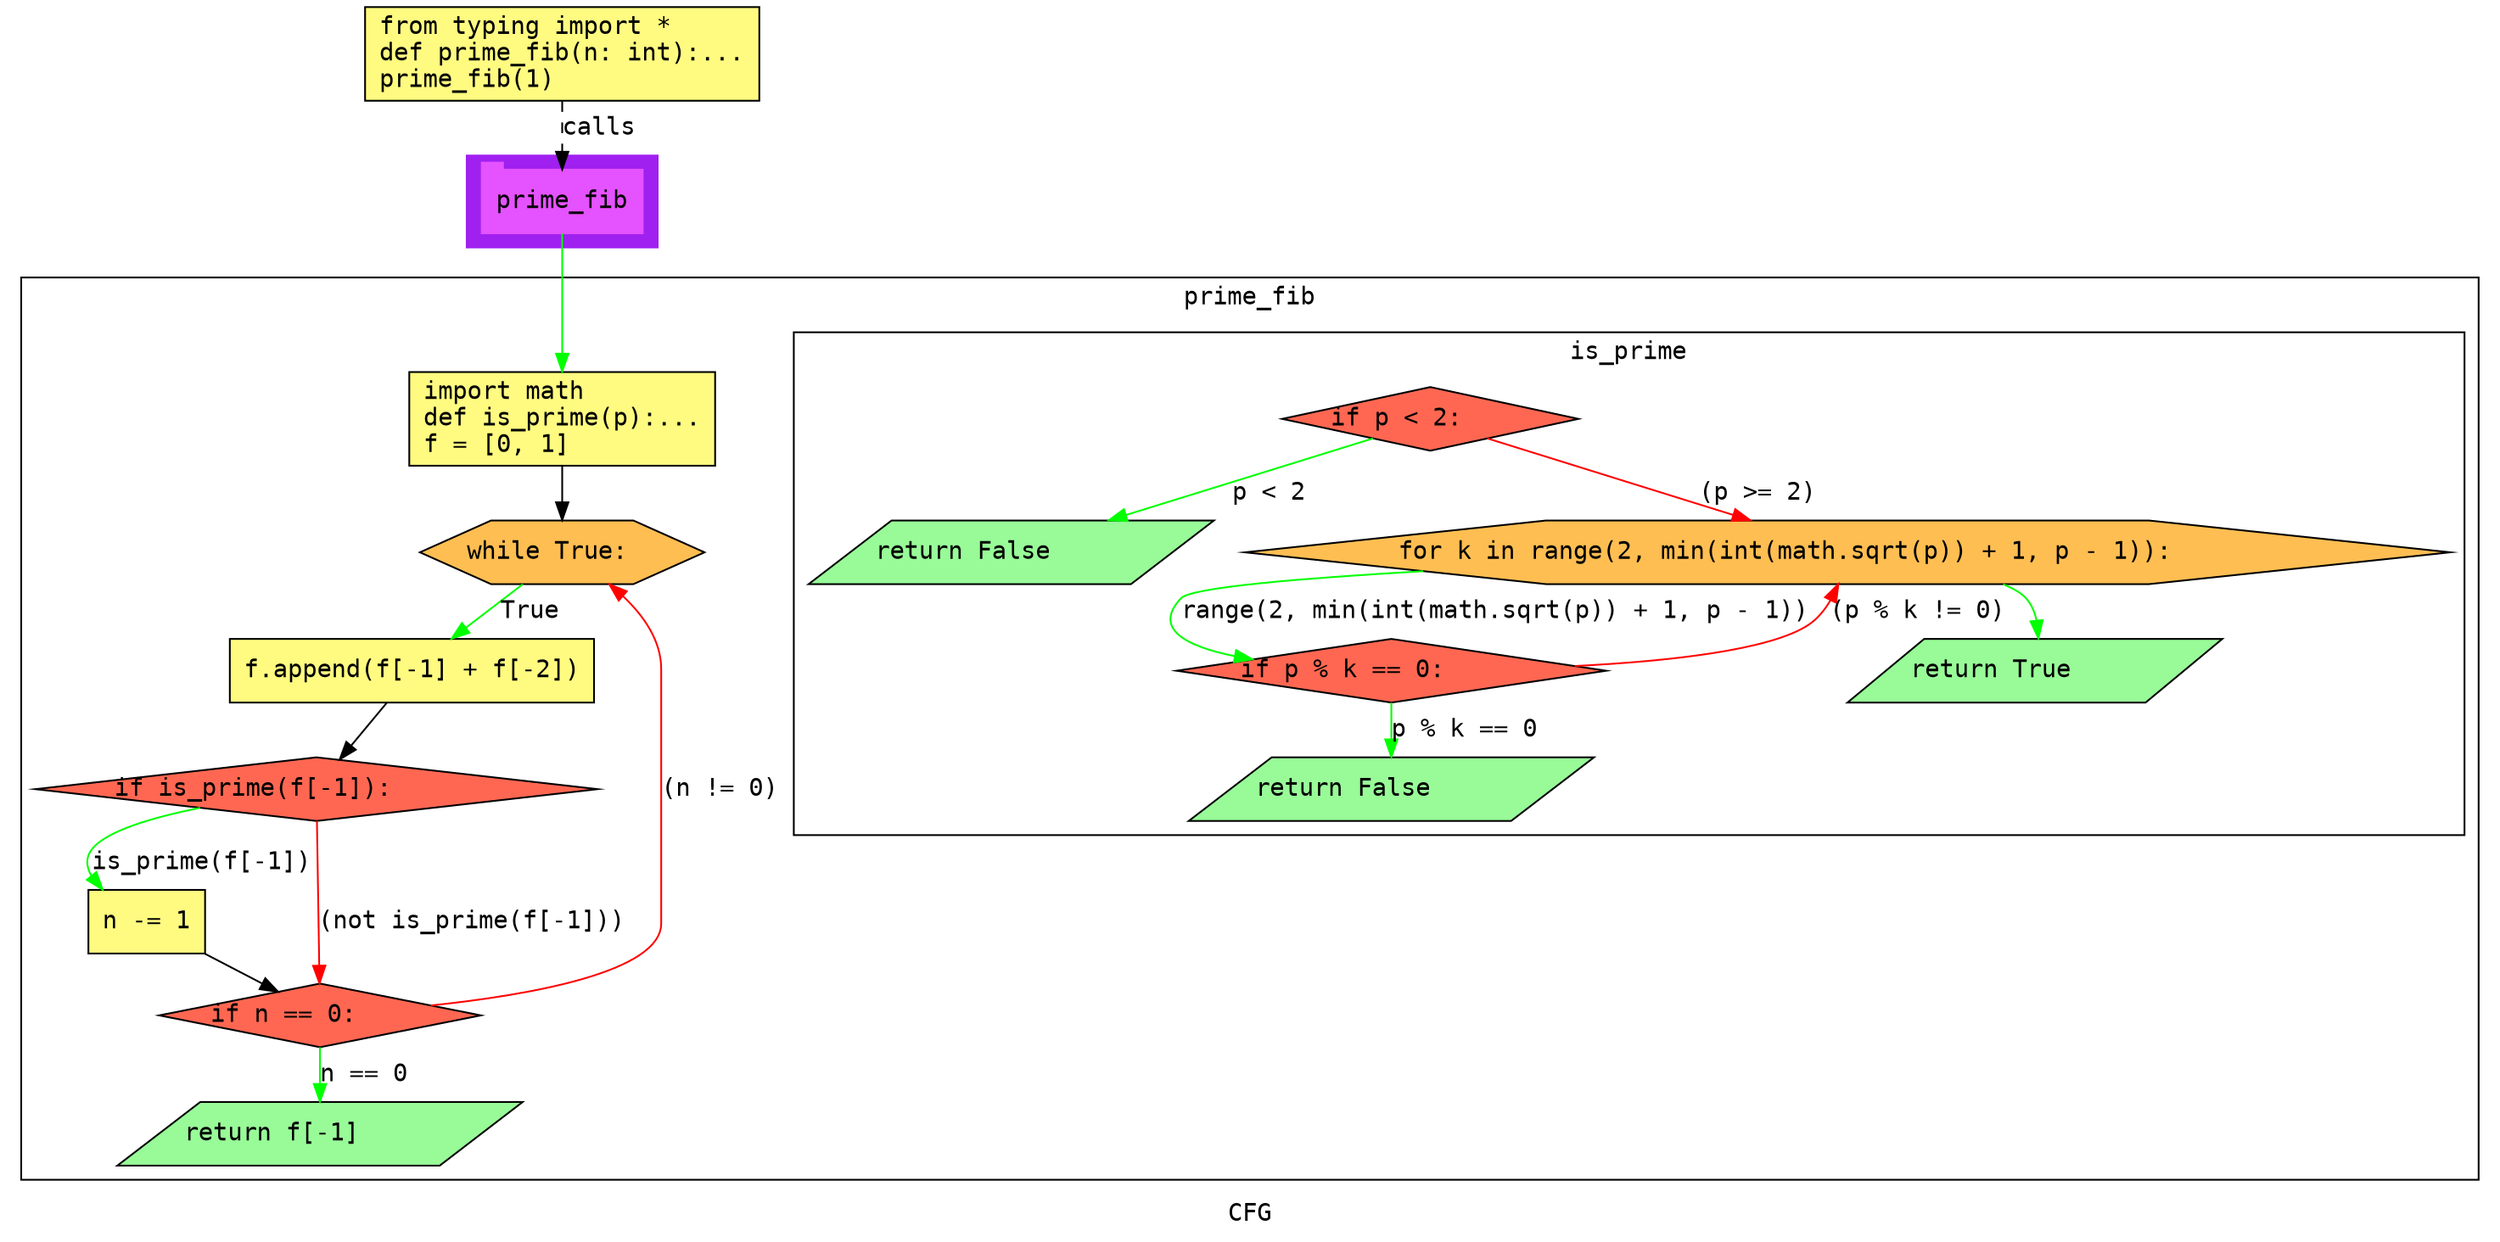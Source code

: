 digraph cluster230CFG {
	graph [bb="0,0,1398,694.5",
		compound=True,
		fontname="DejaVu Sans Mono",
		label=CFG,
		lheight=0.21,
		lp="699,11.5",
		lwidth=0.35,
		pack=False,
		rankdir=TB,
		ranksep=0.02
	];
	node [fontname="DejaVu Sans Mono",
		label="\N"
	];
	edge [fontname="DejaVu Sans Mono"];
	subgraph cluster_1 {
		graph [bb="260,558.5,368,610.5",
			color=purple,
			compound=true,
			fontname="DejaVu Sans Mono",
			label="",
			rankdir=TB,
			ranksep=0.02,
			shape=tab,
			style=filled
		];
		node [fontname="DejaVu Sans Mono"];
		edge [fontname="DejaVu Sans Mono"];
		32	[color="#E552FF",
			height=0.5,
			label=prime_fib,
			linenum="[20]",
			pos="314,584.5",
			shape=tab,
			style=filled,
			width=1.2639];
	}
	subgraph cluster0prime_fib {
		graph [bb="8,31,1390,541.5",
			compound=True,
			fontname="DejaVu Sans Mono",
			label=prime_fib,
			lheight=0.21,
			lp="699,530",
			lwidth=1.04,
			pack=False,
			rankdir=TB,
			ranksep=0.02
		];
		node [fontname="DejaVu Sans Mono"];
		edge [fontname="DejaVu Sans Mono"];
		subgraph cluster_21 {
			graph [color=purple,
				compound=true,
				fontname="DejaVu Sans Mono",
				label="",
				rankdir=TB,
				ranksep=0.02,
				shape=tab,
				style=filled
			];
			node [fontname="DejaVu Sans Mono"];
			edge [fontname="DejaVu Sans Mono"];
		}
		subgraph cluster_24 {
			graph [color=purple,
				compound=true,
				fontname="DejaVu Sans Mono",
				label="",
				rankdir=TB,
				ranksep=0.02,
				shape=tab,
				style=filled
			];
			node [fontname="DejaVu Sans Mono"];
			edge [fontname="DejaVu Sans Mono"];
		}
		subgraph cluster10is_prime {
			graph [bb="445,226,1382,510.5",
				compound=True,
				fontname="DejaVu Sans Mono",
				label=is_prime,
				lheight=0.21,
				lp="913.5,499",
				lwidth=0.93,
				pack=False,
				rankdir=TB,
				ranksep=0.02
			];
			node [fontname="DejaVu Sans Mono"];
			edge [fontname="DejaVu Sans Mono"];
			subgraph cluster_7 {
				graph [color=purple,
					compound=true,
					fontname="DejaVu Sans Mono",
					label="",
					rankdir=TB,
					ranksep=0.02,
					shape=tab,
					style=filled
				];
				node [fontname="DejaVu Sans Mono"];
				edge [fontname="DejaVu Sans Mono"];
			}
			5	[fillcolor="#FF6752",
				height=0.5,
				label="if p < 2:\l",
				linenum="[6]",
				pos="799,461.5",
				shape=diamond,
				style="filled,solid",
				width=2.3234];
			6	[fillcolor="#98fb98",
				height=0.5,
				label="return False\l",
				linenum="[7]",
				pos="564,386",
				shape=parallelogram,
				style="filled,solid",
				width=3.0706];
			5 -> 6	[color=green,
				label="p < 2",
				lp="709,419.5",
				pos="e,618.51,404.05 766.32,450.28 730.72,439.15 672.88,421.05 628.14,407.06"];
			7	[fillcolor="#FFBE52",
				height=0.5,
				label="for k in range(2, min(int(math.sqrt(p)) + 1, p - 1)):\l",
				linenum="[8]",
				pos="1033,386",
				shape=hexagon,
				style="filled,solid",
				width=9.4645];
			5 -> 7	[color=red,
				label="(p >= 2)",
				lp="983.5,419.5",
				pos="e,978.72,404.05 831.54,450.28 866.99,439.15 924.59,421.05 969.14,407.06"];
			13	[fillcolor="#FF6752",
				height=0.5,
				label="if p % k == 0:\l",
				linenum="[9]",
				pos="777,319",
				shape=diamond,
				style="filled,solid",
				width=3.3702];
			7 -> 13	[color=green,
				label="range(2, min(int(math.sqrt(p)) + 1, p - 1))",
				lp="829.5,352.5",
				pos="e,694.07,324.79 791.79,375.46 719.59,371.4 657.78,366.18 652,360 635,341.85 655.22,331.9 684.02,326.46"];
			14	[fillcolor="#98fb98",
				height=0.5,
				label="return True\l",
				linenum="[11]",
				pos="1139,319",
				shape=parallelogram,
				style="filled,solid",
				width=2.8323];
			7 -> 14	[color=green,
				pos="e,1141,337.36 1121.1,367.91 1126.9,365.54 1131.4,362.9 1134,360 1137.1,356.49 1138.9,352.08 1139.9,347.47"];
			13 -> 7	[color=red,
				label="(p % k != 0)",
				lp="1073,352.5",
				pos="e,1027.8,368 879.85,321.74 932.32,324.44 989.53,330.71 1011,345 1016.2,348.43 1020.2,353.5 1023.4,358.88"];
			15	[fillcolor="#98fb98",
				height=0.5,
				label="return False\l",
				linenum="[10]",
				pos="777,252",
				shape=parallelogram,
				style="filled,solid",
				width=3.0706];
			13 -> 15	[color=green,
				label="p % k == 0",
				lp="818.5,285.5",
				pos="e,777,270.19 777,300.92 777,294.7 777,287.5 777,280.6"];
		}
		3	[fillcolor="#FFFB81",
			height=0.73611,
			label="import math\ldef is_prime(p):...\lf = [0, 1]\l",
			linenum="[3, 5, 12]",
			pos="314,461.5",
			shape=rectangle,
			style="filled,solid",
			width=2.4028];
		20	[fillcolor="#FFBE52",
			height=0.5,
			label="while True:\l",
			linenum="[13]",
			pos="314,386",
			shape=hexagon,
			style="filled,solid",
			width=2.2306];
		3 -> 20	[color=black,
			pos="e,314,404.27 314,434.79 314,428.16 314,421.01 314,414.3"];
		21	[fillcolor="#FFFB81",
			height=0.5,
			label="f.append(f[-1] + f[-2])\l",
			linenum="[14]",
			pos="229,319",
			shape=rectangle,
			style="filled,solid",
			width=2.8611];
		20 -> 21	[color=green,
			label=True,
			lp="296,352.5",
			pos="e,251.48,337.19 291.67,367.92 281.89,360.44 270.25,351.54 259.68,343.46"];
		24	[fillcolor="#FF6752",
			height=0.5,
			label="if is_prime(f[-1]):\l",
			linenum="[15]",
			pos="175,252",
			shape=diamond,
			style="filled,solid",
			width=4.4171];
		21 -> 24	[color=black,
			pos="e,188.17,268.85 214.81,300.92 208.62,293.47 201.27,284.62 194.57,276.56"];
		26	[fillcolor="#FFFB81",
			height=0.5,
			label="n -= 1\l",
			linenum="[16]",
			pos="79,177",
			shape=rectangle,
			style="filled,solid",
			width=0.91667];
		24 -> 26	[color=green,
			label="is_prime(f[-1])",
			lp="110,210.5",
			pos="e,54.076,195.12 109.15,241.43 82.456,236.07 56.013,228.36 48,218 44.281,213.19 44.837,208.06 47.628,203.13"];
		27	[fillcolor="#FF6752",
			height=0.5,
			label="if n == 0:\l",
			linenum="[17]",
			pos="177,124",
			shape=diamond,
			style="filled,solid",
			width=2.5277];
		24 -> 27	[color=red,
			label="(not is_prime(f[-1]))",
			lp="263,177",
			pos="e,176.73,142.13 175.27,234.01 175.6,213.06 176.17,177.19 176.57,152.35"];
		26 -> 27	[color=black,
			pos="e,153.32,137.32 111.91,158.88 122.29,153.47 133.77,147.5 144.15,142.1"];
		27 -> 20	[color=red,
			label="(n != 0)",
			lp="403.5,252",
			pos="e,340.69,367.86 239.66,129.61 296.02,135.53 370,148.53 370,176 370,320 370,320 370,320 370,336.13 359.98,350.24 348.42,361.16"];
		28	[fillcolor="#98fb98",
			height=0.5,
			label="return f[-1]\l",
			linenum="[18]",
			pos="177,57",
			shape=parallelogram,
			style="filled,solid",
			width=3.0706];
		27 -> 28	[color=green,
			label="n == 0",
			lp="202,90.5",
			pos="e,177,75.19 177,105.92 177,99.702 177,92.5 177,85.6"];
	}
	1	[fillcolor="#FFFB81",
		height=0.73611,
		label="from typing import *\ldef prime_fib(n: int):...\lprime_fib(1)\l",
		linenum="[1]",
		pos="314,668",
		shape=rectangle,
		style="filled,solid",
		width=3.0972];
	1 -> 32	[label=calls,
		lp="335,626",
		pos="e,314,602.63 314,641.21 314,632.16 314,621.97 314,612.8",
		style=dashed];
	32 -> 3	[color=green,
		pos="e,314,488.38 314,566.42 314,548.87 314,521.03 314,498.58"];
}
